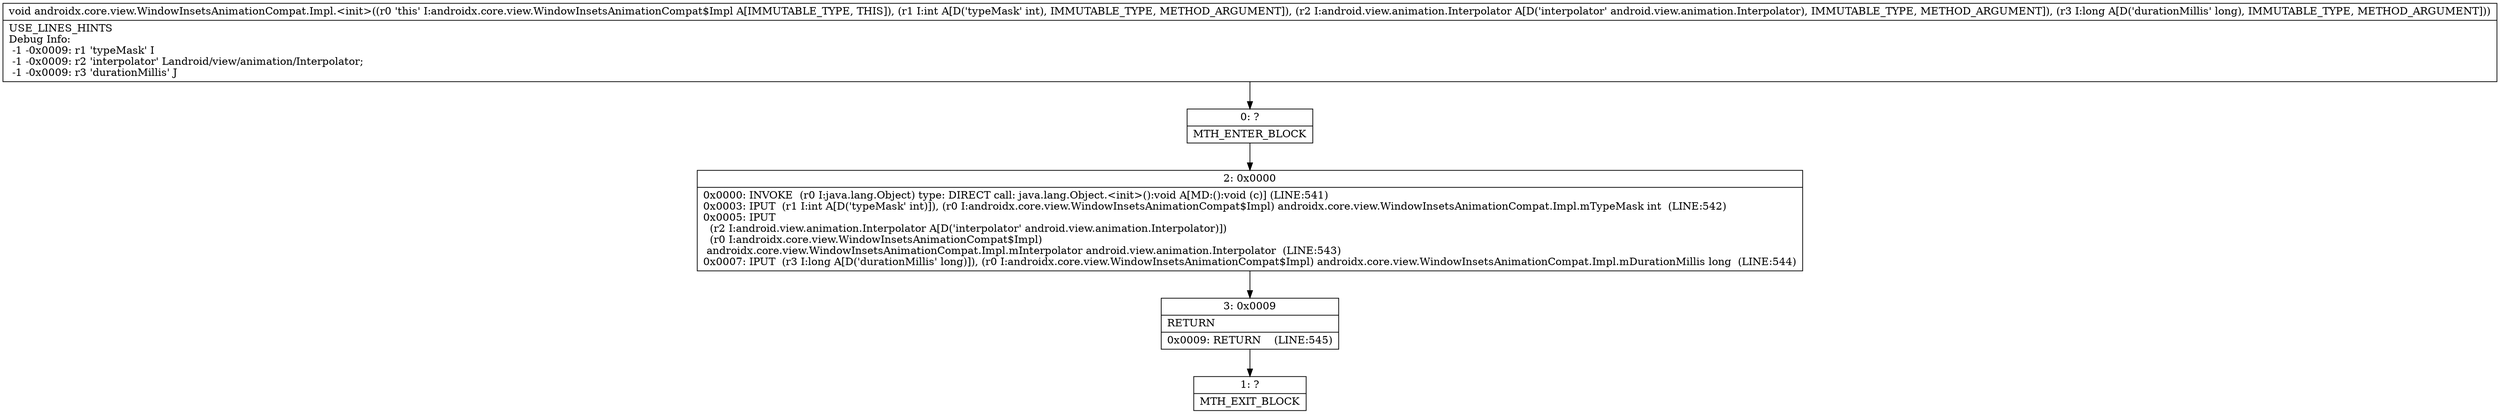 digraph "CFG forandroidx.core.view.WindowInsetsAnimationCompat.Impl.\<init\>(ILandroid\/view\/animation\/Interpolator;J)V" {
Node_0 [shape=record,label="{0\:\ ?|MTH_ENTER_BLOCK\l}"];
Node_2 [shape=record,label="{2\:\ 0x0000|0x0000: INVOKE  (r0 I:java.lang.Object) type: DIRECT call: java.lang.Object.\<init\>():void A[MD:():void (c)] (LINE:541)\l0x0003: IPUT  (r1 I:int A[D('typeMask' int)]), (r0 I:androidx.core.view.WindowInsetsAnimationCompat$Impl) androidx.core.view.WindowInsetsAnimationCompat.Impl.mTypeMask int  (LINE:542)\l0x0005: IPUT  \l  (r2 I:android.view.animation.Interpolator A[D('interpolator' android.view.animation.Interpolator)])\l  (r0 I:androidx.core.view.WindowInsetsAnimationCompat$Impl)\l androidx.core.view.WindowInsetsAnimationCompat.Impl.mInterpolator android.view.animation.Interpolator  (LINE:543)\l0x0007: IPUT  (r3 I:long A[D('durationMillis' long)]), (r0 I:androidx.core.view.WindowInsetsAnimationCompat$Impl) androidx.core.view.WindowInsetsAnimationCompat.Impl.mDurationMillis long  (LINE:544)\l}"];
Node_3 [shape=record,label="{3\:\ 0x0009|RETURN\l|0x0009: RETURN    (LINE:545)\l}"];
Node_1 [shape=record,label="{1\:\ ?|MTH_EXIT_BLOCK\l}"];
MethodNode[shape=record,label="{void androidx.core.view.WindowInsetsAnimationCompat.Impl.\<init\>((r0 'this' I:androidx.core.view.WindowInsetsAnimationCompat$Impl A[IMMUTABLE_TYPE, THIS]), (r1 I:int A[D('typeMask' int), IMMUTABLE_TYPE, METHOD_ARGUMENT]), (r2 I:android.view.animation.Interpolator A[D('interpolator' android.view.animation.Interpolator), IMMUTABLE_TYPE, METHOD_ARGUMENT]), (r3 I:long A[D('durationMillis' long), IMMUTABLE_TYPE, METHOD_ARGUMENT]))  | USE_LINES_HINTS\lDebug Info:\l  \-1 \-0x0009: r1 'typeMask' I\l  \-1 \-0x0009: r2 'interpolator' Landroid\/view\/animation\/Interpolator;\l  \-1 \-0x0009: r3 'durationMillis' J\l}"];
MethodNode -> Node_0;Node_0 -> Node_2;
Node_2 -> Node_3;
Node_3 -> Node_1;
}

